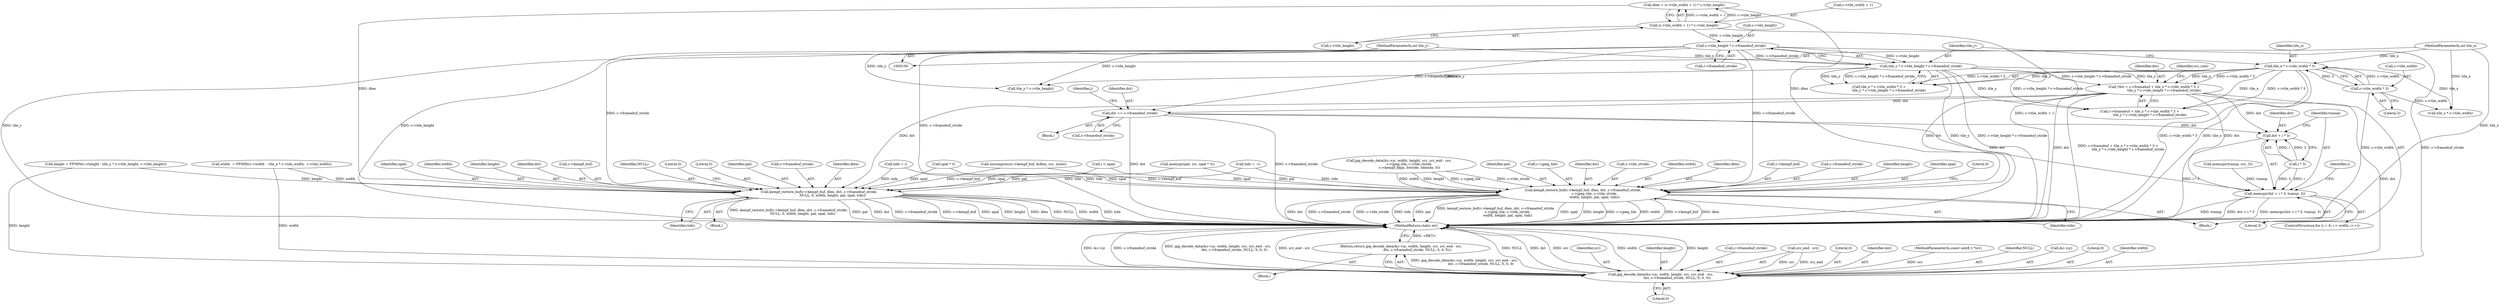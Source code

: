 digraph "0_FFmpeg_2960576378d17d71cc8dccc926352ce568b5eec1@pointer" {
"1000148" [label="(Call,*dst = c->framebuf + tile_x * c->tile_width * 3 +\n                   tile_y * c->tile_height * c->framebuf_stride)"];
"1000155" [label="(Call,tile_x * c->tile_width * 3)"];
"1000102" [label="(MethodParameterIn,int tile_x)"];
"1000157" [label="(Call,c->tile_width * 3)"];
"1000162" [label="(Call,tile_y * c->tile_height * c->framebuf_stride)"];
"1000103" [label="(MethodParameterIn,int tile_y)"];
"1000164" [label="(Call,c->tile_height * c->framebuf_stride)"];
"1000131" [label="(Call,(c->tile_width + 1) * c->tile_height)"];
"1000240" [label="(Call,dst += c->framebuf_stride)"];
"1000254" [label="(Call,memcpy(dst + i * 3, transp, 3))"];
"1000255" [label="(Call,dst + i * 3)"];
"1000271" [label="(Call,jpg_decode_data(&c->jc, width, height, src, src_end - src,\n                               dst, c->framebuf_stride, NULL, 0, 0, 0))"];
"1000270" [label="(Return,return jpg_decode_data(&c->jc, width, height, src, src_end - src,\n                               dst, c->framebuf_stride, NULL, 0, 0, 0);)"];
"1000406" [label="(Call,kempf_restore_buf(c->kempf_buf, dlen, dst, c->framebuf_stride,\n                          NULL, 0, width, height, pal, npal, tidx))"];
"1000553" [label="(Call,kempf_restore_buf(c->kempf_buf, dlen, dst, c->framebuf_stride,\n                      c->jpeg_tile, c->tile_stride,\n                      width, height, pal, npal, tidx))"];
"1000161" [label="(Literal,3)"];
"1000257" [label="(Call,i * 3)"];
"1000149" [label="(Identifier,dst)"];
"1000255" [label="(Call,dst + i * 3)"];
"1000150" [label="(Call,c->framebuf + tile_x * c->tile_width * 3 +\n                   tile_y * c->tile_height * c->framebuf_stride)"];
"1000419" [label="(Identifier,pal)"];
"1000261" [label="(Literal,3)"];
"1000154" [label="(Call,tile_x * c->tile_width * 3 +\n                   tile_y * c->tile_height * c->framebuf_stride)"];
"1000256" [label="(Identifier,dst)"];
"1000420" [label="(Identifier,npal)"];
"1000237" [label="(Block,)"];
"1000572" [label="(Identifier,tidx)"];
"1000278" [label="(Identifier,src)"];
"1000570" [label="(Identifier,pal)"];
"1000132" [label="(Call,c->tile_width + 1)"];
"1000102" [label="(MethodParameterIn,int tile_x)"];
"1000406" [label="(Call,kempf_restore_buf(c->kempf_buf, dlen, dst, c->framebuf_stride,\n                          NULL, 0, width, height, pal, npal, tidx))"];
"1000137" [label="(Call,c->tile_height)"];
"1000165" [label="(Call,c->tile_height)"];
"1000270" [label="(Return,return jpg_decode_data(&c->jc, width, height, src, src_end - src,\n                               dst, c->framebuf_stride, NULL, 0, 0, 0);)"];
"1000417" [label="(Identifier,width)"];
"1000562" [label="(Call,c->jpeg_tile)"];
"1000289" [label="(Literal,0)"];
"1000156" [label="(Identifier,tile_x)"];
"1000177" [label="(Call,width  = FFMIN(c->width  - tile_x * c->tile_width,  c->tile_width))"];
"1000558" [label="(Identifier,dst)"];
"1000346" [label="(Call,tidx = i)"];
"1000407" [label="(Call,c->kempf_buf)"];
"1000277" [label="(Identifier,height)"];
"1000421" [label="(Identifier,tidx)"];
"1000565" [label="(Call,c->tile_stride)"];
"1000415" [label="(Identifier,NULL)"];
"1000423" [label="(Literal,0)"];
"1000199" [label="(Call,tile_y * c->tile_height)"];
"1000192" [label="(Call,height = FFMIN(c->height - tile_y * c->tile_height, c->tile_height))"];
"1000242" [label="(Call,c->framebuf_stride)"];
"1000416" [label="(Literal,0)"];
"1000283" [label="(Call,c->framebuf_stride)"];
"1000329" [label="(Call,i < npal)"];
"1000568" [label="(Identifier,width)"];
"1000253" [label="(Identifier,i)"];
"1000223" [label="(Call,memcpy(transp, src, 3))"];
"1000412" [label="(Call,c->framebuf_stride)"];
"1000279" [label="(Call,src_end - src)"];
"1000553" [label="(Call,kempf_restore_buf(c->kempf_buf, dlen, dst, c->framebuf_stride,\n                      c->jpeg_tile, c->tile_stride,\n                      width, height, pal, npal, tidx))"];
"1000557" [label="(Identifier,dlen)"];
"1000241" [label="(Identifier,dst)"];
"1000410" [label="(Identifier,dlen)"];
"1000240" [label="(Call,dst += c->framebuf_stride)"];
"1000129" [label="(Call,dlen = (c->tile_width + 1) * c->tile_height)"];
"1000530" [label="(Call,jpg_decode_data(&c->jc, width, height, src, src_end - src,\n                    c->jpeg_tile, c->tile_stride,\n                    c->kempf_flags, bstride, nblocks, 0))"];
"1000405" [label="(Block,)"];
"1000260" [label="(Identifier,transp)"];
"1000148" [label="(Call,*dst = c->framebuf + tile_x * c->tile_width * 3 +\n                   tile_y * c->tile_height * c->framebuf_stride)"];
"1000162" [label="(Call,tile_y * c->tile_height * c->framebuf_stride)"];
"1000184" [label="(Call,tile_x * c->tile_width)"];
"1000309" [label="(Call,memcpy(pal, src, npal * 3))"];
"1000113" [label="(Call,tidx = -1)"];
"1000288" [label="(Literal,0)"];
"1000282" [label="(Identifier,dst)"];
"1000575" [label="(MethodReturn,static int)"];
"1000418" [label="(Identifier,height)"];
"1000235" [label="(Identifier,j)"];
"1000164" [label="(Call,c->tile_height * c->framebuf_stride)"];
"1000104" [label="(MethodParameterIn,const uint8_t *src)"];
"1000554" [label="(Call,c->kempf_buf)"];
"1000155" [label="(Call,tile_x * c->tile_width * 3)"];
"1000254" [label="(Call,memcpy(dst + i * 3, transp, 3))"];
"1000286" [label="(Identifier,NULL)"];
"1000163" [label="(Identifier,tile_y)"];
"1000559" [label="(Call,c->framebuf_stride)"];
"1000173" [label="(Identifier,src_size)"];
"1000245" [label="(ControlStructure,for (i = 0; i < width; i++))"];
"1000157" [label="(Call,c->tile_width * 3)"];
"1000272" [label="(Call,&c->jc)"];
"1000271" [label="(Call,jpg_decode_data(&c->jc, width, height, src, src_end - src,\n                               dst, c->framebuf_stride, NULL, 0, 0, 0))"];
"1000269" [label="(Block,)"];
"1000287" [label="(Literal,0)"];
"1000158" [label="(Call,c->tile_width)"];
"1000317" [label="(Call,npal * 3)"];
"1000106" [label="(Block,)"];
"1000103" [label="(MethodParameterIn,int tile_y)"];
"1000411" [label="(Identifier,dst)"];
"1000386" [label="(Call,uncompress(c->kempf_buf, &dlen, src, zsize))"];
"1000276" [label="(Identifier,width)"];
"1000569" [label="(Identifier,height)"];
"1000168" [label="(Call,c->framebuf_stride)"];
"1000571" [label="(Identifier,npal)"];
"1000574" [label="(Literal,0)"];
"1000131" [label="(Call,(c->tile_width + 1) * c->tile_height)"];
"1000148" -> "1000106"  [label="AST: "];
"1000148" -> "1000150"  [label="CFG: "];
"1000149" -> "1000148"  [label="AST: "];
"1000150" -> "1000148"  [label="AST: "];
"1000173" -> "1000148"  [label="CFG: "];
"1000148" -> "1000575"  [label="DDG: dst"];
"1000148" -> "1000575"  [label="DDG: c->framebuf + tile_x * c->tile_width * 3 +\n                   tile_y * c->tile_height * c->framebuf_stride"];
"1000155" -> "1000148"  [label="DDG: tile_x"];
"1000155" -> "1000148"  [label="DDG: c->tile_width * 3"];
"1000162" -> "1000148"  [label="DDG: tile_y"];
"1000162" -> "1000148"  [label="DDG: c->tile_height * c->framebuf_stride"];
"1000148" -> "1000240"  [label="DDG: dst"];
"1000148" -> "1000254"  [label="DDG: dst"];
"1000148" -> "1000255"  [label="DDG: dst"];
"1000148" -> "1000271"  [label="DDG: dst"];
"1000148" -> "1000406"  [label="DDG: dst"];
"1000148" -> "1000553"  [label="DDG: dst"];
"1000155" -> "1000154"  [label="AST: "];
"1000155" -> "1000157"  [label="CFG: "];
"1000156" -> "1000155"  [label="AST: "];
"1000157" -> "1000155"  [label="AST: "];
"1000163" -> "1000155"  [label="CFG: "];
"1000155" -> "1000575"  [label="DDG: c->tile_width * 3"];
"1000155" -> "1000575"  [label="DDG: tile_x"];
"1000155" -> "1000150"  [label="DDG: tile_x"];
"1000155" -> "1000150"  [label="DDG: c->tile_width * 3"];
"1000155" -> "1000154"  [label="DDG: tile_x"];
"1000155" -> "1000154"  [label="DDG: c->tile_width * 3"];
"1000102" -> "1000155"  [label="DDG: tile_x"];
"1000157" -> "1000155"  [label="DDG: c->tile_width"];
"1000157" -> "1000155"  [label="DDG: 3"];
"1000155" -> "1000184"  [label="DDG: tile_x"];
"1000102" -> "1000100"  [label="AST: "];
"1000102" -> "1000575"  [label="DDG: tile_x"];
"1000102" -> "1000184"  [label="DDG: tile_x"];
"1000157" -> "1000161"  [label="CFG: "];
"1000158" -> "1000157"  [label="AST: "];
"1000161" -> "1000157"  [label="AST: "];
"1000157" -> "1000575"  [label="DDG: c->tile_width"];
"1000157" -> "1000184"  [label="DDG: c->tile_width"];
"1000162" -> "1000154"  [label="AST: "];
"1000162" -> "1000164"  [label="CFG: "];
"1000163" -> "1000162"  [label="AST: "];
"1000164" -> "1000162"  [label="AST: "];
"1000154" -> "1000162"  [label="CFG: "];
"1000162" -> "1000575"  [label="DDG: c->tile_height * c->framebuf_stride"];
"1000162" -> "1000575"  [label="DDG: tile_y"];
"1000162" -> "1000150"  [label="DDG: tile_y"];
"1000162" -> "1000150"  [label="DDG: c->tile_height * c->framebuf_stride"];
"1000162" -> "1000154"  [label="DDG: tile_y"];
"1000162" -> "1000154"  [label="DDG: c->tile_height * c->framebuf_stride"];
"1000103" -> "1000162"  [label="DDG: tile_y"];
"1000164" -> "1000162"  [label="DDG: c->tile_height"];
"1000164" -> "1000162"  [label="DDG: c->framebuf_stride"];
"1000162" -> "1000199"  [label="DDG: tile_y"];
"1000103" -> "1000100"  [label="AST: "];
"1000103" -> "1000575"  [label="DDG: tile_y"];
"1000103" -> "1000199"  [label="DDG: tile_y"];
"1000164" -> "1000168"  [label="CFG: "];
"1000165" -> "1000164"  [label="AST: "];
"1000168" -> "1000164"  [label="AST: "];
"1000164" -> "1000575"  [label="DDG: c->framebuf_stride"];
"1000164" -> "1000575"  [label="DDG: c->tile_height"];
"1000131" -> "1000164"  [label="DDG: c->tile_height"];
"1000164" -> "1000199"  [label="DDG: c->tile_height"];
"1000164" -> "1000240"  [label="DDG: c->framebuf_stride"];
"1000164" -> "1000271"  [label="DDG: c->framebuf_stride"];
"1000164" -> "1000406"  [label="DDG: c->framebuf_stride"];
"1000164" -> "1000553"  [label="DDG: c->framebuf_stride"];
"1000131" -> "1000129"  [label="AST: "];
"1000131" -> "1000137"  [label="CFG: "];
"1000132" -> "1000131"  [label="AST: "];
"1000137" -> "1000131"  [label="AST: "];
"1000129" -> "1000131"  [label="CFG: "];
"1000131" -> "1000575"  [label="DDG: c->tile_width + 1"];
"1000131" -> "1000129"  [label="DDG: c->tile_width + 1"];
"1000131" -> "1000129"  [label="DDG: c->tile_height"];
"1000240" -> "1000237"  [label="AST: "];
"1000240" -> "1000242"  [label="CFG: "];
"1000241" -> "1000240"  [label="AST: "];
"1000242" -> "1000240"  [label="AST: "];
"1000235" -> "1000240"  [label="CFG: "];
"1000240" -> "1000575"  [label="DDG: c->framebuf_stride"];
"1000240" -> "1000575"  [label="DDG: dst"];
"1000240" -> "1000254"  [label="DDG: dst"];
"1000240" -> "1000255"  [label="DDG: dst"];
"1000254" -> "1000245"  [label="AST: "];
"1000254" -> "1000261"  [label="CFG: "];
"1000255" -> "1000254"  [label="AST: "];
"1000260" -> "1000254"  [label="AST: "];
"1000261" -> "1000254"  [label="AST: "];
"1000253" -> "1000254"  [label="CFG: "];
"1000254" -> "1000575"  [label="DDG: transp"];
"1000254" -> "1000575"  [label="DDG: dst + i * 3"];
"1000254" -> "1000575"  [label="DDG: memcpy(dst + i * 3, transp, 3)"];
"1000257" -> "1000254"  [label="DDG: i"];
"1000257" -> "1000254"  [label="DDG: 3"];
"1000223" -> "1000254"  [label="DDG: transp"];
"1000255" -> "1000257"  [label="CFG: "];
"1000256" -> "1000255"  [label="AST: "];
"1000257" -> "1000255"  [label="AST: "];
"1000260" -> "1000255"  [label="CFG: "];
"1000255" -> "1000575"  [label="DDG: i * 3"];
"1000257" -> "1000255"  [label="DDG: i"];
"1000257" -> "1000255"  [label="DDG: 3"];
"1000271" -> "1000270"  [label="AST: "];
"1000271" -> "1000289"  [label="CFG: "];
"1000272" -> "1000271"  [label="AST: "];
"1000276" -> "1000271"  [label="AST: "];
"1000277" -> "1000271"  [label="AST: "];
"1000278" -> "1000271"  [label="AST: "];
"1000279" -> "1000271"  [label="AST: "];
"1000282" -> "1000271"  [label="AST: "];
"1000283" -> "1000271"  [label="AST: "];
"1000286" -> "1000271"  [label="AST: "];
"1000287" -> "1000271"  [label="AST: "];
"1000288" -> "1000271"  [label="AST: "];
"1000289" -> "1000271"  [label="AST: "];
"1000270" -> "1000271"  [label="CFG: "];
"1000271" -> "1000575"  [label="DDG: NULL"];
"1000271" -> "1000575"  [label="DDG: dst"];
"1000271" -> "1000575"  [label="DDG: src"];
"1000271" -> "1000575"  [label="DDG: width"];
"1000271" -> "1000575"  [label="DDG: height"];
"1000271" -> "1000575"  [label="DDG: &c->jc"];
"1000271" -> "1000575"  [label="DDG: c->framebuf_stride"];
"1000271" -> "1000575"  [label="DDG: jpg_decode_data(&c->jc, width, height, src, src_end - src,\n                               dst, c->framebuf_stride, NULL, 0, 0, 0)"];
"1000271" -> "1000575"  [label="DDG: src_end - src"];
"1000271" -> "1000270"  [label="DDG: jpg_decode_data(&c->jc, width, height, src, src_end - src,\n                               dst, c->framebuf_stride, NULL, 0, 0, 0)"];
"1000177" -> "1000271"  [label="DDG: width"];
"1000192" -> "1000271"  [label="DDG: height"];
"1000279" -> "1000271"  [label="DDG: src"];
"1000279" -> "1000271"  [label="DDG: src_end"];
"1000104" -> "1000271"  [label="DDG: src"];
"1000270" -> "1000269"  [label="AST: "];
"1000575" -> "1000270"  [label="CFG: "];
"1000270" -> "1000575"  [label="DDG: <RET>"];
"1000406" -> "1000405"  [label="AST: "];
"1000406" -> "1000421"  [label="CFG: "];
"1000407" -> "1000406"  [label="AST: "];
"1000410" -> "1000406"  [label="AST: "];
"1000411" -> "1000406"  [label="AST: "];
"1000412" -> "1000406"  [label="AST: "];
"1000415" -> "1000406"  [label="AST: "];
"1000416" -> "1000406"  [label="AST: "];
"1000417" -> "1000406"  [label="AST: "];
"1000418" -> "1000406"  [label="AST: "];
"1000419" -> "1000406"  [label="AST: "];
"1000420" -> "1000406"  [label="AST: "];
"1000421" -> "1000406"  [label="AST: "];
"1000423" -> "1000406"  [label="CFG: "];
"1000406" -> "1000575"  [label="DDG: dst"];
"1000406" -> "1000575"  [label="DDG: c->framebuf_stride"];
"1000406" -> "1000575"  [label="DDG: c->kempf_buf"];
"1000406" -> "1000575"  [label="DDG: npal"];
"1000406" -> "1000575"  [label="DDG: height"];
"1000406" -> "1000575"  [label="DDG: dlen"];
"1000406" -> "1000575"  [label="DDG: NULL"];
"1000406" -> "1000575"  [label="DDG: width"];
"1000406" -> "1000575"  [label="DDG: tidx"];
"1000406" -> "1000575"  [label="DDG: kempf_restore_buf(c->kempf_buf, dlen, dst, c->framebuf_stride,\n                          NULL, 0, width, height, pal, npal, tidx)"];
"1000406" -> "1000575"  [label="DDG: pal"];
"1000386" -> "1000406"  [label="DDG: c->kempf_buf"];
"1000129" -> "1000406"  [label="DDG: dlen"];
"1000177" -> "1000406"  [label="DDG: width"];
"1000192" -> "1000406"  [label="DDG: height"];
"1000309" -> "1000406"  [label="DDG: pal"];
"1000329" -> "1000406"  [label="DDG: npal"];
"1000317" -> "1000406"  [label="DDG: npal"];
"1000113" -> "1000406"  [label="DDG: tidx"];
"1000346" -> "1000406"  [label="DDG: tidx"];
"1000553" -> "1000106"  [label="AST: "];
"1000553" -> "1000572"  [label="CFG: "];
"1000554" -> "1000553"  [label="AST: "];
"1000557" -> "1000553"  [label="AST: "];
"1000558" -> "1000553"  [label="AST: "];
"1000559" -> "1000553"  [label="AST: "];
"1000562" -> "1000553"  [label="AST: "];
"1000565" -> "1000553"  [label="AST: "];
"1000568" -> "1000553"  [label="AST: "];
"1000569" -> "1000553"  [label="AST: "];
"1000570" -> "1000553"  [label="AST: "];
"1000571" -> "1000553"  [label="AST: "];
"1000572" -> "1000553"  [label="AST: "];
"1000574" -> "1000553"  [label="CFG: "];
"1000553" -> "1000575"  [label="DDG: kempf_restore_buf(c->kempf_buf, dlen, dst, c->framebuf_stride,\n                      c->jpeg_tile, c->tile_stride,\n                      width, height, pal, npal, tidx)"];
"1000553" -> "1000575"  [label="DDG: npal"];
"1000553" -> "1000575"  [label="DDG: height"];
"1000553" -> "1000575"  [label="DDG: c->jpeg_tile"];
"1000553" -> "1000575"  [label="DDG: width"];
"1000553" -> "1000575"  [label="DDG: c->kempf_buf"];
"1000553" -> "1000575"  [label="DDG: dlen"];
"1000553" -> "1000575"  [label="DDG: dst"];
"1000553" -> "1000575"  [label="DDG: c->framebuf_stride"];
"1000553" -> "1000575"  [label="DDG: c->tile_stride"];
"1000553" -> "1000575"  [label="DDG: tidx"];
"1000553" -> "1000575"  [label="DDG: pal"];
"1000386" -> "1000553"  [label="DDG: c->kempf_buf"];
"1000129" -> "1000553"  [label="DDG: dlen"];
"1000530" -> "1000553"  [label="DDG: c->jpeg_tile"];
"1000530" -> "1000553"  [label="DDG: c->tile_stride"];
"1000530" -> "1000553"  [label="DDG: width"];
"1000530" -> "1000553"  [label="DDG: height"];
"1000309" -> "1000553"  [label="DDG: pal"];
"1000329" -> "1000553"  [label="DDG: npal"];
"1000317" -> "1000553"  [label="DDG: npal"];
"1000113" -> "1000553"  [label="DDG: tidx"];
"1000346" -> "1000553"  [label="DDG: tidx"];
}
